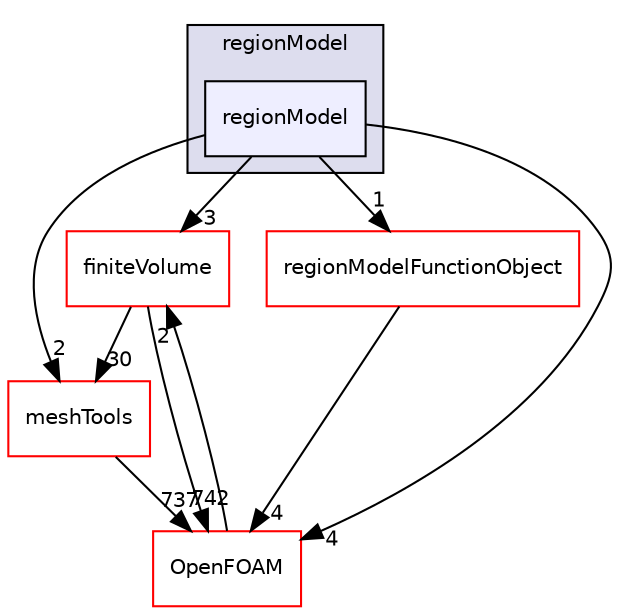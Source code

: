 digraph "src/regionModels/regionModel/regionModel" {
  bgcolor=transparent;
  compound=true
  node [ fontsize="10", fontname="Helvetica"];
  edge [ labelfontsize="10", labelfontname="Helvetica"];
  subgraph clusterdir_e1879fa133c4c7d7be31da46fdc26b53 {
    graph [ bgcolor="#ddddee", pencolor="black", label="regionModel" fontname="Helvetica", fontsize="10", URL="dir_e1879fa133c4c7d7be31da46fdc26b53.html"]
  dir_9def0c2234ad5b9415d4c89f24e8e942 [shape=box, label="regionModel", style="filled", fillcolor="#eeeeff", pencolor="black", URL="dir_9def0c2234ad5b9415d4c89f24e8e942.html"];
  }
  dir_9bd15774b555cf7259a6fa18f99fe99b [shape=box label="finiteVolume" color="red" URL="dir_9bd15774b555cf7259a6fa18f99fe99b.html"];
  dir_ae30ad0bef50cf391b24c614251bb9fd [shape=box label="meshTools" color="red" URL="dir_ae30ad0bef50cf391b24c614251bb9fd.html"];
  dir_20c1d0d82e141075254a9c9d121384c9 [shape=box label="regionModelFunctionObject" color="red" URL="dir_20c1d0d82e141075254a9c9d121384c9.html"];
  dir_c5473ff19b20e6ec4dfe5c310b3778a8 [shape=box label="OpenFOAM" color="red" URL="dir_c5473ff19b20e6ec4dfe5c310b3778a8.html"];
  dir_9bd15774b555cf7259a6fa18f99fe99b->dir_ae30ad0bef50cf391b24c614251bb9fd [headlabel="30", labeldistance=1.5 headhref="dir_000894_001746.html"];
  dir_9bd15774b555cf7259a6fa18f99fe99b->dir_c5473ff19b20e6ec4dfe5c310b3778a8 [headlabel="742", labeldistance=1.5 headhref="dir_000894_001892.html"];
  dir_ae30ad0bef50cf391b24c614251bb9fd->dir_c5473ff19b20e6ec4dfe5c310b3778a8 [headlabel="737", labeldistance=1.5 headhref="dir_001746_001892.html"];
  dir_20c1d0d82e141075254a9c9d121384c9->dir_c5473ff19b20e6ec4dfe5c310b3778a8 [headlabel="4", labeldistance=1.5 headhref="dir_002539_001892.html"];
  dir_c5473ff19b20e6ec4dfe5c310b3778a8->dir_9bd15774b555cf7259a6fa18f99fe99b [headlabel="2", labeldistance=1.5 headhref="dir_001892_000894.html"];
  dir_9def0c2234ad5b9415d4c89f24e8e942->dir_9bd15774b555cf7259a6fa18f99fe99b [headlabel="3", labeldistance=1.5 headhref="dir_002537_000894.html"];
  dir_9def0c2234ad5b9415d4c89f24e8e942->dir_ae30ad0bef50cf391b24c614251bb9fd [headlabel="2", labeldistance=1.5 headhref="dir_002537_001746.html"];
  dir_9def0c2234ad5b9415d4c89f24e8e942->dir_20c1d0d82e141075254a9c9d121384c9 [headlabel="1", labeldistance=1.5 headhref="dir_002537_002539.html"];
  dir_9def0c2234ad5b9415d4c89f24e8e942->dir_c5473ff19b20e6ec4dfe5c310b3778a8 [headlabel="4", labeldistance=1.5 headhref="dir_002537_001892.html"];
}
